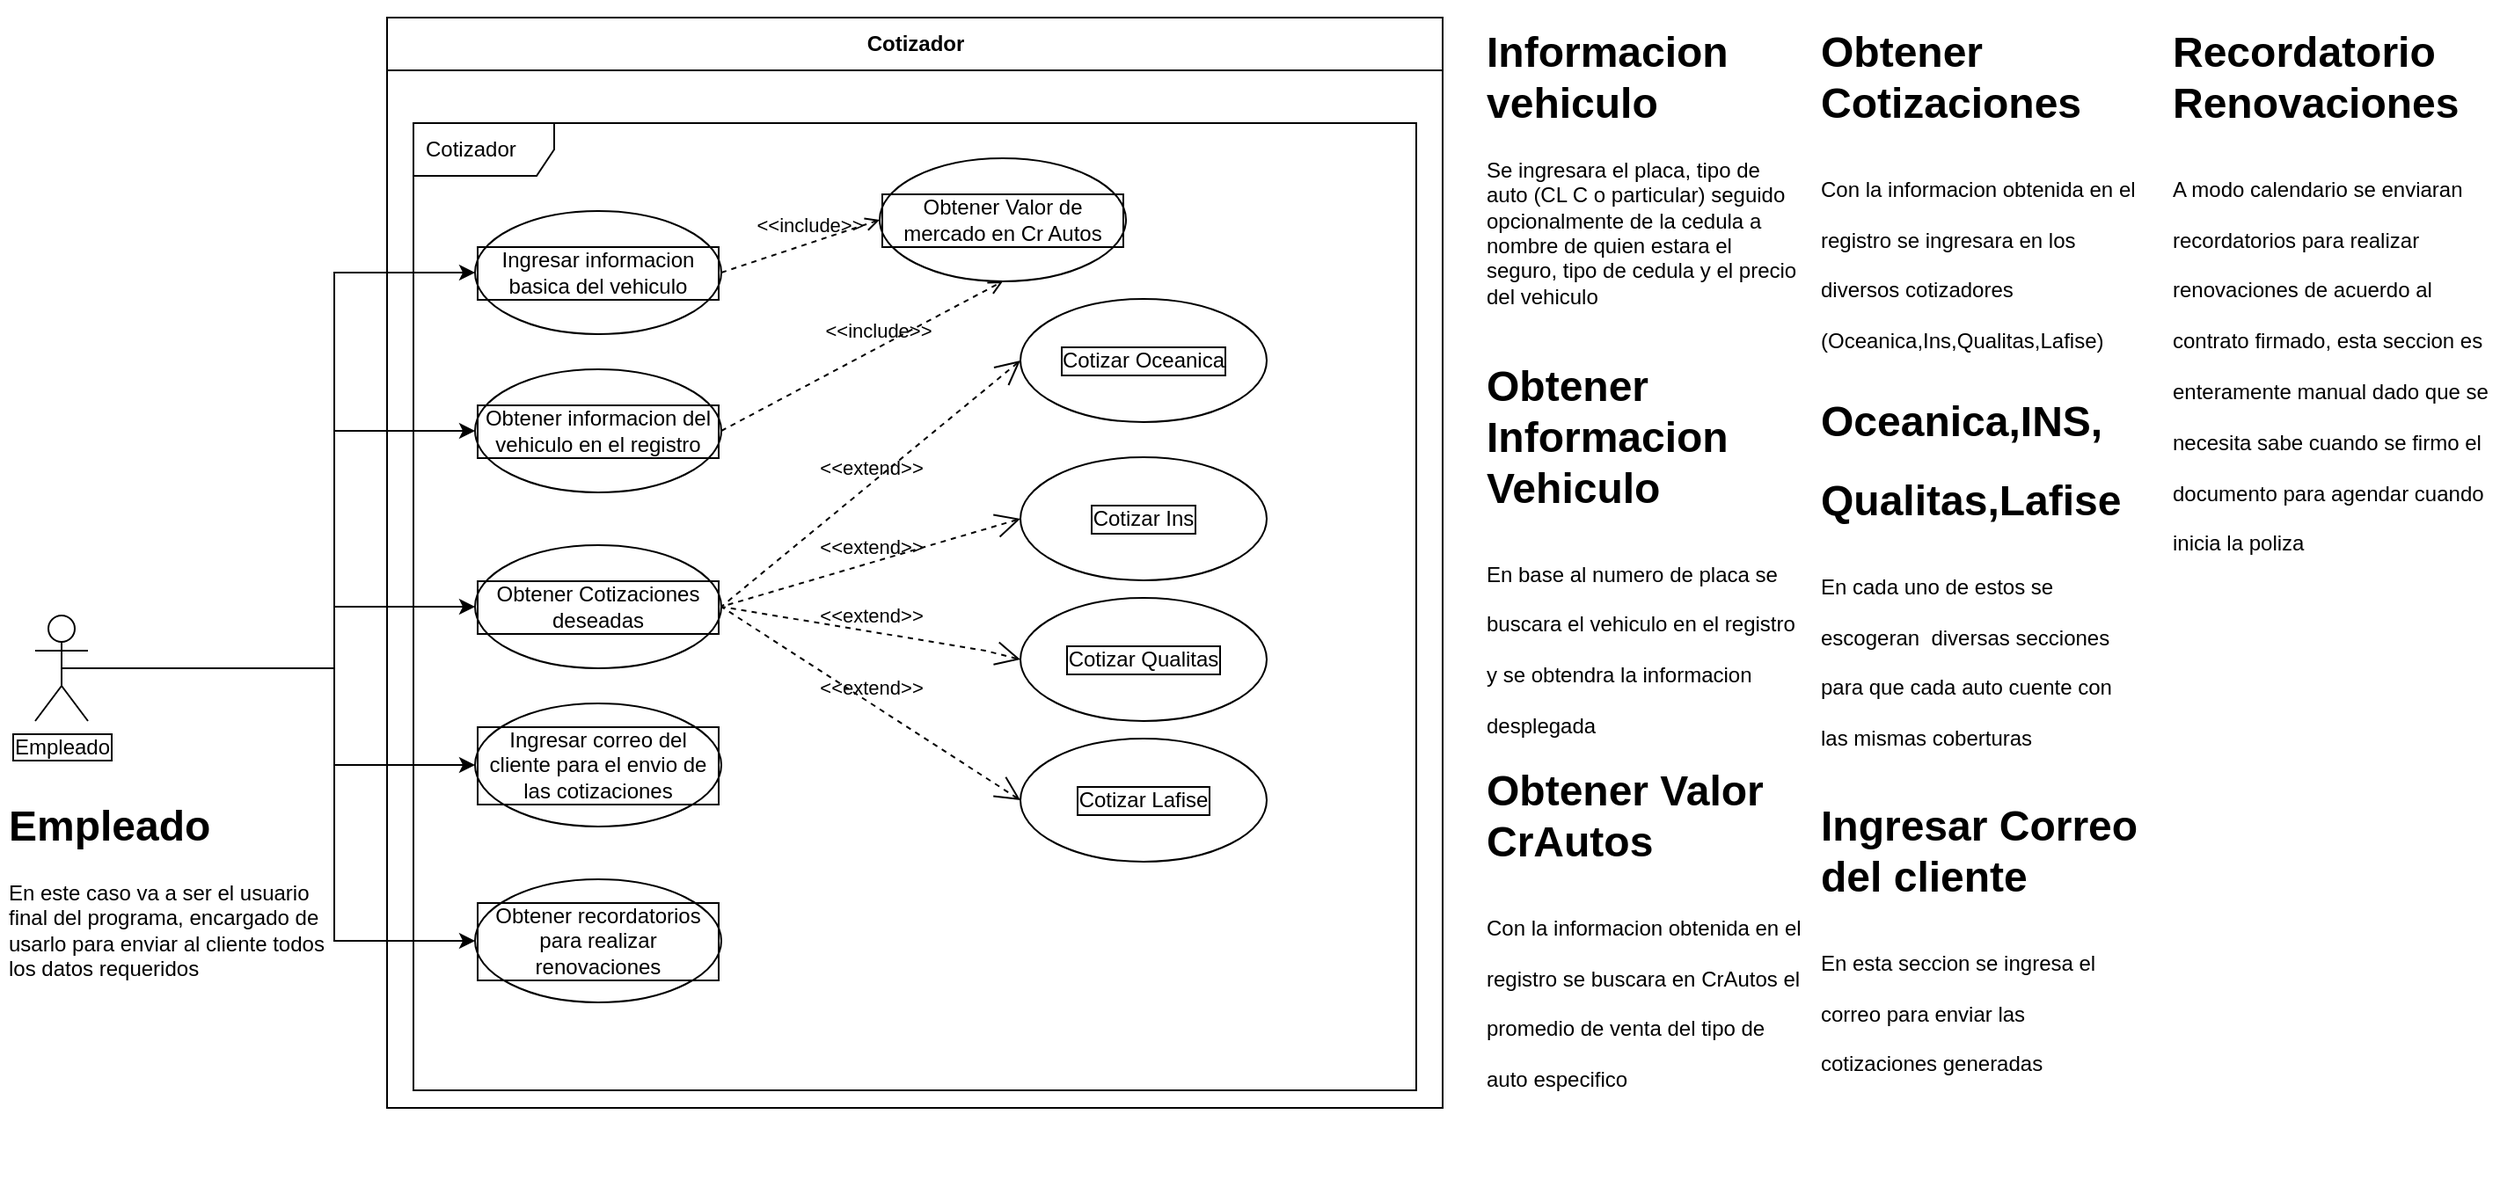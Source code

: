 <mxfile version="20.8.20" type="github" pages="2">
  <diagram name="Page-1" id="FIGkw67pMRDh4MM9zdk1">
    <mxGraphModel dx="874" dy="444" grid="1" gridSize="10" guides="1" tooltips="1" connect="1" arrows="1" fold="1" page="1" pageScale="1" pageWidth="850" pageHeight="1100" math="0" shadow="0">
      <root>
        <mxCell id="0" />
        <mxCell id="1" parent="0" />
        <mxCell id="IhLSrTR3K9B3fhgBk1G8-4" value="Cotizador" style="swimlane;fontStyle=1;align=center;horizontal=1;startSize=30;collapsible=0;html=1;" parent="1" vertex="1">
          <mxGeometry x="230" y="50" width="600" height="620" as="geometry" />
        </mxCell>
        <mxCell id="IhLSrTR3K9B3fhgBk1G8-5" value="Cotizador" style="shape=umlFrame;tabPosition=left;html=1;boundedLbl=1;labelInHeader=1;width=80;height=30;swimlaneFillColor=#ffffff;align=left;spacingLeft=5;" parent="IhLSrTR3K9B3fhgBk1G8-4" vertex="1">
          <mxGeometry width="570" height="550" relative="1" as="geometry">
            <mxPoint x="15" y="60" as="offset" />
          </mxGeometry>
        </mxCell>
        <mxCell id="IhLSrTR3K9B3fhgBk1G8-12" value="Obtener informacion del vehiculo en el registro" style="ellipse;whiteSpace=wrap;html=1;labelBorderColor=default;" parent="IhLSrTR3K9B3fhgBk1G8-4" vertex="1">
          <mxGeometry x="50" y="200" width="140" height="70" as="geometry" />
        </mxCell>
        <mxCell id="IhLSrTR3K9B3fhgBk1G8-14" value="Ingresar informacion basica del vehiculo" style="shape=ellipse;html=1;strokeWidth=1;fontStyle=0;whiteSpace=wrap;align=center;perimeter=ellipsePerimeter;labelBorderColor=default;" parent="IhLSrTR3K9B3fhgBk1G8-4" vertex="1">
          <mxGeometry x="50" y="110" width="140" height="70" as="geometry" />
        </mxCell>
        <mxCell id="IhLSrTR3K9B3fhgBk1G8-18" value="Obtener Cotizaciones deseadas" style="ellipse;whiteSpace=wrap;html=1;labelBorderColor=default;" parent="IhLSrTR3K9B3fhgBk1G8-4" vertex="1">
          <mxGeometry x="50" y="300" width="140" height="70" as="geometry" />
        </mxCell>
        <mxCell id="IhLSrTR3K9B3fhgBk1G8-20" value="Cotizar Ins" style="ellipse;whiteSpace=wrap;html=1;labelBorderColor=default;" parent="IhLSrTR3K9B3fhgBk1G8-4" vertex="1">
          <mxGeometry x="360" y="250" width="140" height="70" as="geometry" />
        </mxCell>
        <mxCell id="IhLSrTR3K9B3fhgBk1G8-21" value="Cotizar Qualitas" style="ellipse;whiteSpace=wrap;html=1;labelBorderColor=default;" parent="IhLSrTR3K9B3fhgBk1G8-4" vertex="1">
          <mxGeometry x="360" y="330" width="140" height="70" as="geometry" />
        </mxCell>
        <mxCell id="IhLSrTR3K9B3fhgBk1G8-22" value="Cotizar Lafise" style="ellipse;whiteSpace=wrap;html=1;labelBorderColor=default;" parent="IhLSrTR3K9B3fhgBk1G8-4" vertex="1">
          <mxGeometry x="360" y="410" width="140" height="70" as="geometry" />
        </mxCell>
        <mxCell id="IhLSrTR3K9B3fhgBk1G8-23" value="Cotizar Oceanica" style="ellipse;whiteSpace=wrap;html=1;labelBorderColor=default;" parent="IhLSrTR3K9B3fhgBk1G8-4" vertex="1">
          <mxGeometry x="360" y="160" width="140" height="70" as="geometry" />
        </mxCell>
        <mxCell id="IhLSrTR3K9B3fhgBk1G8-28" value="Obtener Valor de mercado en Cr Autos" style="ellipse;whiteSpace=wrap;html=1;labelBorderColor=default;" parent="IhLSrTR3K9B3fhgBk1G8-4" vertex="1">
          <mxGeometry x="280" y="80" width="140" height="70" as="geometry" />
        </mxCell>
        <mxCell id="IhLSrTR3K9B3fhgBk1G8-29" value="&amp;lt;&amp;lt;include&amp;gt;&amp;gt;" style="edgeStyle=none;html=1;endArrow=open;verticalAlign=bottom;dashed=1;labelBackgroundColor=none;rounded=0;exitX=1;exitY=0.5;exitDx=0;exitDy=0;entryX=0.5;entryY=1;entryDx=0;entryDy=0;" parent="IhLSrTR3K9B3fhgBk1G8-4" source="IhLSrTR3K9B3fhgBk1G8-12" target="IhLSrTR3K9B3fhgBk1G8-28" edge="1">
          <mxGeometry x="0.117" y="1" width="160" relative="1" as="geometry">
            <mxPoint x="200" y="325" as="sourcePoint" />
            <mxPoint x="260" y="115" as="targetPoint" />
            <mxPoint as="offset" />
          </mxGeometry>
        </mxCell>
        <mxCell id="IhLSrTR3K9B3fhgBk1G8-31" value="Ingresar correo del cliente para el envio de las cotizaciones" style="ellipse;whiteSpace=wrap;html=1;labelBorderColor=default;strokeWidth=1;" parent="IhLSrTR3K9B3fhgBk1G8-4" vertex="1">
          <mxGeometry x="50" y="390" width="140" height="70" as="geometry" />
        </mxCell>
        <mxCell id="IhLSrTR3K9B3fhgBk1G8-33" value="&amp;lt;&amp;lt;extend&amp;gt;&amp;gt;" style="edgeStyle=none;html=1;startArrow=open;endArrow=none;startSize=12;verticalAlign=bottom;dashed=1;labelBackgroundColor=none;rounded=0;exitX=0;exitY=0.5;exitDx=0;exitDy=0;entryX=1;entryY=0.5;entryDx=0;entryDy=0;" parent="IhLSrTR3K9B3fhgBk1G8-4" source="IhLSrTR3K9B3fhgBk1G8-22" target="IhLSrTR3K9B3fhgBk1G8-18" edge="1">
          <mxGeometry width="160" relative="1" as="geometry">
            <mxPoint x="170" y="350" as="sourcePoint" />
            <mxPoint x="330" y="350" as="targetPoint" />
          </mxGeometry>
        </mxCell>
        <mxCell id="IhLSrTR3K9B3fhgBk1G8-34" value="&amp;lt;&amp;lt;extend&amp;gt;&amp;gt;" style="edgeStyle=none;html=1;startArrow=open;endArrow=none;startSize=12;verticalAlign=bottom;dashed=1;labelBackgroundColor=none;rounded=0;entryX=1;entryY=0.5;entryDx=0;entryDy=0;exitX=0;exitY=0.5;exitDx=0;exitDy=0;" parent="IhLSrTR3K9B3fhgBk1G8-4" source="IhLSrTR3K9B3fhgBk1G8-21" target="IhLSrTR3K9B3fhgBk1G8-18" edge="1">
          <mxGeometry width="160" relative="1" as="geometry">
            <mxPoint x="370" y="455" as="sourcePoint" />
            <mxPoint x="200" y="335" as="targetPoint" />
            <Array as="points">
              <mxPoint x="340" y="360" />
            </Array>
          </mxGeometry>
        </mxCell>
        <mxCell id="IhLSrTR3K9B3fhgBk1G8-35" value="&amp;lt;&amp;lt;extend&amp;gt;&amp;gt;" style="edgeStyle=none;html=1;startArrow=open;endArrow=none;startSize=12;verticalAlign=bottom;dashed=1;labelBackgroundColor=none;rounded=0;entryX=1;entryY=0.5;entryDx=0;entryDy=0;exitX=0;exitY=0.5;exitDx=0;exitDy=0;" parent="IhLSrTR3K9B3fhgBk1G8-4" source="IhLSrTR3K9B3fhgBk1G8-20" target="IhLSrTR3K9B3fhgBk1G8-18" edge="1">
          <mxGeometry width="160" relative="1" as="geometry">
            <mxPoint x="370" y="375" as="sourcePoint" />
            <mxPoint x="200" y="335" as="targetPoint" />
            <Array as="points" />
          </mxGeometry>
        </mxCell>
        <mxCell id="IhLSrTR3K9B3fhgBk1G8-36" value="&amp;lt;&amp;lt;extend&amp;gt;&amp;gt;" style="edgeStyle=none;html=1;startArrow=open;endArrow=none;startSize=12;verticalAlign=bottom;dashed=1;labelBackgroundColor=none;rounded=0;entryX=1;entryY=0.5;entryDx=0;entryDy=0;exitX=0;exitY=0.5;exitDx=0;exitDy=0;" parent="IhLSrTR3K9B3fhgBk1G8-4" source="IhLSrTR3K9B3fhgBk1G8-23" target="IhLSrTR3K9B3fhgBk1G8-18" edge="1">
          <mxGeometry width="160" relative="1" as="geometry">
            <mxPoint x="370" y="295" as="sourcePoint" />
            <mxPoint x="200" y="335" as="targetPoint" />
            <Array as="points" />
          </mxGeometry>
        </mxCell>
        <mxCell id="IhLSrTR3K9B3fhgBk1G8-37" value="Obtener recordatorios para realizar renovaciones" style="ellipse;whiteSpace=wrap;html=1;labelBorderColor=default;strokeWidth=1;" parent="IhLSrTR3K9B3fhgBk1G8-4" vertex="1">
          <mxGeometry x="50" y="490" width="140" height="70" as="geometry" />
        </mxCell>
        <mxCell id="IhLSrTR3K9B3fhgBk1G8-40" value="&amp;lt;&amp;lt;include&amp;gt;&amp;gt;" style="edgeStyle=none;html=1;endArrow=open;verticalAlign=bottom;dashed=1;labelBackgroundColor=none;rounded=0;exitX=1;exitY=0.5;exitDx=0;exitDy=0;entryX=0;entryY=0.5;entryDx=0;entryDy=0;" parent="IhLSrTR3K9B3fhgBk1G8-4" source="IhLSrTR3K9B3fhgBk1G8-14" target="IhLSrTR3K9B3fhgBk1G8-28" edge="1">
          <mxGeometry x="0.117" y="1" width="160" relative="1" as="geometry">
            <mxPoint x="200" y="245" as="sourcePoint" />
            <mxPoint x="290" y="165" as="targetPoint" />
            <mxPoint as="offset" />
          </mxGeometry>
        </mxCell>
        <mxCell id="IhLSrTR3K9B3fhgBk1G8-13" style="edgeStyle=orthogonalEdgeStyle;rounded=0;orthogonalLoop=1;jettySize=auto;html=1;exitX=0.5;exitY=0.5;exitDx=0;exitDy=0;exitPerimeter=0;entryX=0;entryY=0.5;entryDx=0;entryDy=0;" parent="1" source="IhLSrTR3K9B3fhgBk1G8-10" target="IhLSrTR3K9B3fhgBk1G8-12" edge="1">
          <mxGeometry relative="1" as="geometry">
            <Array as="points">
              <mxPoint x="200" y="420" />
              <mxPoint x="200" y="285" />
            </Array>
          </mxGeometry>
        </mxCell>
        <mxCell id="IhLSrTR3K9B3fhgBk1G8-15" style="edgeStyle=orthogonalEdgeStyle;rounded=0;orthogonalLoop=1;jettySize=auto;html=1;exitX=0.5;exitY=0.5;exitDx=0;exitDy=0;exitPerimeter=0;entryX=0;entryY=0.5;entryDx=0;entryDy=0;" parent="1" source="IhLSrTR3K9B3fhgBk1G8-10" target="IhLSrTR3K9B3fhgBk1G8-14" edge="1">
          <mxGeometry relative="1" as="geometry">
            <Array as="points">
              <mxPoint x="200" y="420" />
              <mxPoint x="200" y="195" />
            </Array>
          </mxGeometry>
        </mxCell>
        <mxCell id="IhLSrTR3K9B3fhgBk1G8-19" style="edgeStyle=orthogonalEdgeStyle;rounded=0;orthogonalLoop=1;jettySize=auto;html=1;exitX=0.5;exitY=0.5;exitDx=0;exitDy=0;exitPerimeter=0;entryX=0;entryY=0.5;entryDx=0;entryDy=0;" parent="1" source="IhLSrTR3K9B3fhgBk1G8-10" target="IhLSrTR3K9B3fhgBk1G8-18" edge="1">
          <mxGeometry relative="1" as="geometry">
            <Array as="points">
              <mxPoint x="200" y="420" />
              <mxPoint x="200" y="385" />
            </Array>
          </mxGeometry>
        </mxCell>
        <mxCell id="IhLSrTR3K9B3fhgBk1G8-32" style="edgeStyle=orthogonalEdgeStyle;rounded=0;orthogonalLoop=1;jettySize=auto;html=1;exitX=0.5;exitY=0.5;exitDx=0;exitDy=0;exitPerimeter=0;entryX=0;entryY=0.5;entryDx=0;entryDy=0;" parent="1" source="IhLSrTR3K9B3fhgBk1G8-10" target="IhLSrTR3K9B3fhgBk1G8-31" edge="1">
          <mxGeometry relative="1" as="geometry">
            <Array as="points">
              <mxPoint x="200" y="420" />
              <mxPoint x="200" y="475" />
            </Array>
          </mxGeometry>
        </mxCell>
        <mxCell id="IhLSrTR3K9B3fhgBk1G8-38" style="edgeStyle=orthogonalEdgeStyle;rounded=0;orthogonalLoop=1;jettySize=auto;html=1;exitX=0.5;exitY=0.5;exitDx=0;exitDy=0;exitPerimeter=0;entryX=0;entryY=0.5;entryDx=0;entryDy=0;" parent="1" source="IhLSrTR3K9B3fhgBk1G8-10" target="IhLSrTR3K9B3fhgBk1G8-37" edge="1">
          <mxGeometry relative="1" as="geometry">
            <Array as="points">
              <mxPoint x="200" y="420" />
              <mxPoint x="200" y="575" />
            </Array>
          </mxGeometry>
        </mxCell>
        <mxCell id="IhLSrTR3K9B3fhgBk1G8-10" value="Empleado" style="shape=umlActor;html=1;verticalLabelPosition=bottom;verticalAlign=top;align=center;labelBorderColor=default;" parent="1" vertex="1">
          <mxGeometry x="30" y="390" width="30" height="60" as="geometry" />
        </mxCell>
        <mxCell id="3Uu9GB4KOyHP60_tCdzX-1" value="&lt;h1&gt;Empleado&amp;nbsp;&lt;/h1&gt;&lt;div&gt;En este caso va a ser el usuario final del programa, encargado de usarlo para enviar al cliente todos los datos requeridos&lt;/div&gt;&lt;div&gt;&lt;br&gt;&lt;/div&gt;" style="text;html=1;strokeColor=none;fillColor=none;spacing=5;spacingTop=-20;whiteSpace=wrap;overflow=hidden;rounded=0;" vertex="1" parent="1">
          <mxGeometry x="10" y="490" width="190" height="120" as="geometry" />
        </mxCell>
        <mxCell id="3Uu9GB4KOyHP60_tCdzX-2" value="&lt;h1&gt;&lt;span style=&quot;background-color: initial;&quot;&gt;Informacion vehiculo&lt;/span&gt;&lt;/h1&gt;&lt;div&gt;Se ingresara el placa, tipo de auto (CL C o particular) seguido opcionalmente de la cedula a nombre de quien estara el seguro, tipo de cedula y el precio del vehiculo&lt;/div&gt;" style="text;html=1;strokeColor=none;fillColor=none;spacing=5;spacingTop=-20;whiteSpace=wrap;overflow=hidden;rounded=0;" vertex="1" parent="1">
          <mxGeometry x="850" y="50" width="190" height="180" as="geometry" />
        </mxCell>
        <mxCell id="3Uu9GB4KOyHP60_tCdzX-3" value="&lt;h1&gt;&lt;span style=&quot;background-color: initial;&quot;&gt;Obtener Informacion Vehiculo&lt;/span&gt;&lt;/h1&gt;&lt;h1&gt;&lt;span style=&quot;font-size: 12px; font-weight: 400;&quot;&gt;En base al numero de placa se buscara el vehiculo en el registro y se obtendra la informacion desplegada&lt;/span&gt;&lt;/h1&gt;&lt;div&gt;&lt;br&gt;&lt;/div&gt;" style="text;html=1;strokeColor=none;fillColor=none;spacing=5;spacingTop=-20;whiteSpace=wrap;overflow=hidden;rounded=0;" vertex="1" parent="1">
          <mxGeometry x="850" y="240" width="190" height="220" as="geometry" />
        </mxCell>
        <mxCell id="3Uu9GB4KOyHP60_tCdzX-4" value="&lt;h1&gt;&lt;span style=&quot;background-color: initial;&quot;&gt;Obtener Valor CrAutos&lt;/span&gt;&lt;/h1&gt;&lt;h1&gt;&lt;span style=&quot;font-size: 12px; font-weight: 400;&quot;&gt;Con la informacion obtenida en el registro se buscara en CrAutos el promedio de venta del tipo de auto especifico&lt;/span&gt;&lt;/h1&gt;&lt;div&gt;&lt;br&gt;&lt;/div&gt;" style="text;html=1;strokeColor=none;fillColor=none;spacing=5;spacingTop=-20;whiteSpace=wrap;overflow=hidden;rounded=0;" vertex="1" parent="1">
          <mxGeometry x="850" y="470" width="190" height="200" as="geometry" />
        </mxCell>
        <mxCell id="3Uu9GB4KOyHP60_tCdzX-5" value="&lt;h1&gt;&lt;span style=&quot;background-color: initial;&quot;&gt;Obtener Cotizaciones&lt;/span&gt;&lt;/h1&gt;&lt;h1&gt;&lt;span style=&quot;font-size: 12px; font-weight: 400;&quot;&gt;Con la informacion obtenida en el registro se ingresara en los diversos cotizadores (Oceanica,Ins,Qualitas,Lafise)&lt;/span&gt;&lt;/h1&gt;&lt;div&gt;&lt;br&gt;&lt;/div&gt;" style="text;html=1;strokeColor=none;fillColor=none;spacing=5;spacingTop=-20;whiteSpace=wrap;overflow=hidden;rounded=0;" vertex="1" parent="1">
          <mxGeometry x="1040" y="50" width="190" height="200" as="geometry" />
        </mxCell>
        <mxCell id="3Uu9GB4KOyHP60_tCdzX-6" value="&lt;h1&gt;&lt;span style=&quot;background-color: initial;&quot;&gt;Oceanica,INS,&lt;/span&gt;&lt;/h1&gt;&lt;h1&gt;&lt;span style=&quot;background-color: initial;&quot;&gt;Qualitas,Lafise&lt;/span&gt;&lt;/h1&gt;&lt;h1&gt;&lt;span style=&quot;font-size: 12px; font-weight: 400;&quot;&gt;En cada uno de estos se escogeran&amp;nbsp; diversas secciones para que cada auto cuente con las mismas coberturas&lt;/span&gt;&lt;/h1&gt;&lt;div&gt;&lt;br&gt;&lt;/div&gt;" style="text;html=1;strokeColor=none;fillColor=none;spacing=5;spacingTop=-20;whiteSpace=wrap;overflow=hidden;rounded=0;" vertex="1" parent="1">
          <mxGeometry x="1040" y="260" width="190" height="220" as="geometry" />
        </mxCell>
        <mxCell id="3Uu9GB4KOyHP60_tCdzX-7" value="&lt;h1&gt;Ingresar Correo del cliente&lt;/h1&gt;&lt;h1&gt;&lt;span style=&quot;font-size: 12px; font-weight: 400;&quot;&gt;En esta seccion se ingresa el correo para enviar las cotizaciones generadas&lt;/span&gt;&lt;/h1&gt;&lt;div&gt;&lt;br&gt;&lt;/div&gt;" style="text;html=1;strokeColor=none;fillColor=none;spacing=5;spacingTop=-20;whiteSpace=wrap;overflow=hidden;rounded=0;" vertex="1" parent="1">
          <mxGeometry x="1040" y="490" width="190" height="220" as="geometry" />
        </mxCell>
        <mxCell id="3Uu9GB4KOyHP60_tCdzX-8" value="&lt;h1&gt;Recordatorio Renovaciones&lt;/h1&gt;&lt;h1&gt;&lt;span style=&quot;font-size: 12px; font-weight: 400;&quot;&gt;A modo calendario se enviaran recordatorios para realizar renovaciones de acuerdo al contrato firmado, esta seccion es enteramente manual dado que se necesita sabe cuando se firmo el documento para agendar cuando inicia la poliza&lt;/span&gt;&lt;/h1&gt;&lt;div&gt;&lt;br&gt;&lt;/div&gt;" style="text;html=1;strokeColor=none;fillColor=none;spacing=5;spacingTop=-20;whiteSpace=wrap;overflow=hidden;rounded=0;" vertex="1" parent="1">
          <mxGeometry x="1240" y="50" width="190" height="310" as="geometry" />
        </mxCell>
      </root>
    </mxGraphModel>
  </diagram>
  <diagram id="bC1XrYRw6SxwnsGgWsT8" name="Page-2">
    <mxGraphModel dx="874" dy="444" grid="1" gridSize="10" guides="1" tooltips="1" connect="1" arrows="1" fold="1" page="1" pageScale="1" pageWidth="850" pageHeight="1100" math="0" shadow="0">
      <root>
        <mxCell id="0" />
        <mxCell id="1" parent="0" />
      </root>
    </mxGraphModel>
  </diagram>
</mxfile>
